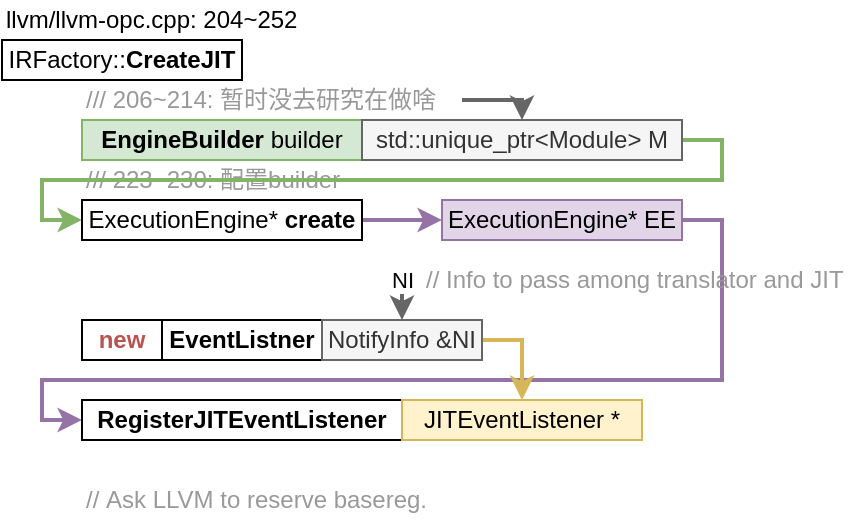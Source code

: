 <mxfile version="12.3.2" type="device" pages="1">
  <diagram id="ttY4_-UHXuUdhql1RHqY" name="Page-1">
    <mxGraphModel dx="653" dy="403" grid="1" gridSize="10" guides="0" tooltips="1" connect="1" arrows="1" fold="1" page="1" pageScale="1" pageWidth="827" pageHeight="1169" math="0" shadow="0">
      <root>
        <mxCell id="0"/>
        <mxCell id="1" parent="0"/>
        <mxCell id="ul332wx1s-ZCGZDJi3tj-1" value="IRFactory::&lt;b&gt;CreateJIT&lt;/b&gt;" style="rounded=0;whiteSpace=wrap;html=1;" parent="1" vertex="1">
          <mxGeometry x="80" y="80" width="120" height="20" as="geometry"/>
        </mxCell>
        <mxCell id="ul332wx1s-ZCGZDJi3tj-2" value="llvm/llvm-opc.cpp: 204~252" style="text;html=1;align=left;verticalAlign=middle;resizable=0;points=[];;autosize=1;" parent="1" vertex="1">
          <mxGeometry x="80" y="60" width="160" height="20" as="geometry"/>
        </mxCell>
        <mxCell id="ul332wx1s-ZCGZDJi3tj-7" style="edgeStyle=orthogonalEdgeStyle;rounded=0;orthogonalLoop=1;jettySize=auto;html=1;fillColor=#f5f5f5;strokeColor=#666666;strokeWidth=2;" parent="1" source="ul332wx1s-ZCGZDJi3tj-3" target="ul332wx1s-ZCGZDJi3tj-6" edge="1">
          <mxGeometry relative="1" as="geometry">
            <Array as="points">
              <mxPoint x="340" y="110"/>
            </Array>
          </mxGeometry>
        </mxCell>
        <mxCell id="ul332wx1s-ZCGZDJi3tj-3" value="&lt;font color=&quot;#999999&quot;&gt;/// 206~214: 暂时没去研究在做啥&lt;/font&gt;" style="text;html=1;align=left;verticalAlign=middle;resizable=0;points=[];;autosize=1;" parent="1" vertex="1">
          <mxGeometry x="120" y="100" width="190" height="20" as="geometry"/>
        </mxCell>
        <mxCell id="ul332wx1s-ZCGZDJi3tj-4" value="&lt;font color=&quot;#999999&quot;&gt;/// 223~230: 配置builder&lt;/font&gt;" style="text;html=1;align=left;verticalAlign=middle;resizable=0;points=[];;autosize=1;" parent="1" vertex="1">
          <mxGeometry x="120" y="140" width="140" height="20" as="geometry"/>
        </mxCell>
        <mxCell id="ul332wx1s-ZCGZDJi3tj-5" value="&lt;b&gt;EngineBuilder&lt;/b&gt; builder" style="rounded=0;whiteSpace=wrap;html=1;fillColor=#d5e8d4;strokeColor=#82b366;" parent="1" vertex="1">
          <mxGeometry x="120" y="120" width="140" height="20" as="geometry"/>
        </mxCell>
        <mxCell id="ul332wx1s-ZCGZDJi3tj-9" style="edgeStyle=orthogonalEdgeStyle;rounded=0;orthogonalLoop=1;jettySize=auto;html=1;strokeWidth=2;fillColor=#d5e8d4;strokeColor=#82b366;" parent="1" source="ul332wx1s-ZCGZDJi3tj-6" target="ul332wx1s-ZCGZDJi3tj-8" edge="1">
          <mxGeometry relative="1" as="geometry">
            <Array as="points">
              <mxPoint x="440" y="130"/>
              <mxPoint x="440" y="150"/>
              <mxPoint x="100" y="150"/>
              <mxPoint x="100" y="170"/>
            </Array>
          </mxGeometry>
        </mxCell>
        <mxCell id="ul332wx1s-ZCGZDJi3tj-6" value="std::unique_ptr&amp;lt;Module&amp;gt; M" style="rounded=0;whiteSpace=wrap;html=1;fillColor=#f5f5f5;strokeColor=#666666;fontColor=#333333;" parent="1" vertex="1">
          <mxGeometry x="260" y="120" width="160" height="20" as="geometry"/>
        </mxCell>
        <mxCell id="ul332wx1s-ZCGZDJi3tj-11" style="edgeStyle=orthogonalEdgeStyle;rounded=0;orthogonalLoop=1;jettySize=auto;html=1;strokeWidth=2;fillColor=#e1d5e7;strokeColor=#9673a6;" parent="1" source="ul332wx1s-ZCGZDJi3tj-8" target="ul332wx1s-ZCGZDJi3tj-10" edge="1">
          <mxGeometry relative="1" as="geometry"/>
        </mxCell>
        <mxCell id="ul332wx1s-ZCGZDJi3tj-8" value="ExecutionEngine*&amp;nbsp;&lt;b&gt;create&lt;/b&gt;" style="rounded=0;whiteSpace=wrap;html=1;" parent="1" vertex="1">
          <mxGeometry x="120" y="160" width="140" height="20" as="geometry"/>
        </mxCell>
        <mxCell id="ul332wx1s-ZCGZDJi3tj-14" style="edgeStyle=orthogonalEdgeStyle;rounded=0;orthogonalLoop=1;jettySize=auto;html=1;strokeWidth=2;fillColor=#e1d5e7;strokeColor=#9673a6;" parent="1" source="ul332wx1s-ZCGZDJi3tj-10" target="ul332wx1s-ZCGZDJi3tj-12" edge="1">
          <mxGeometry relative="1" as="geometry">
            <Array as="points">
              <mxPoint x="440" y="170"/>
              <mxPoint x="440" y="250"/>
              <mxPoint x="100" y="250"/>
              <mxPoint x="100" y="270"/>
            </Array>
          </mxGeometry>
        </mxCell>
        <mxCell id="ul332wx1s-ZCGZDJi3tj-10" value="ExecutionEngine* EE" style="rounded=0;whiteSpace=wrap;html=1;fillColor=#e1d5e7;strokeColor=#9673a6;" parent="1" vertex="1">
          <mxGeometry x="300" y="160" width="120" height="20" as="geometry"/>
        </mxCell>
        <mxCell id="ul332wx1s-ZCGZDJi3tj-12" value="&lt;b&gt;RegisterJITEventListener&lt;/b&gt;" style="rounded=0;whiteSpace=wrap;html=1;" parent="1" vertex="1">
          <mxGeometry x="120" y="260" width="160" height="20" as="geometry"/>
        </mxCell>
        <mxCell id="ul332wx1s-ZCGZDJi3tj-13" value="JITEventListener *" style="rounded=0;whiteSpace=wrap;html=1;fillColor=#fff2cc;strokeColor=#d6b656;" parent="1" vertex="1">
          <mxGeometry x="280" y="260" width="120" height="20" as="geometry"/>
        </mxCell>
        <mxCell id="BVlD8j2pyNVAEI26ncra-1" value="&lt;b&gt;EventListner&lt;/b&gt;" style="rounded=0;whiteSpace=wrap;html=1;" vertex="1" parent="1">
          <mxGeometry x="160" y="220" width="80" height="20" as="geometry"/>
        </mxCell>
        <mxCell id="BVlD8j2pyNVAEI26ncra-2" value="&lt;b&gt;&lt;font color=&quot;#b85450&quot;&gt;new&lt;/font&gt;&lt;/b&gt;" style="rounded=0;whiteSpace=wrap;html=1;" vertex="1" parent="1">
          <mxGeometry x="120" y="220" width="40" height="20" as="geometry"/>
        </mxCell>
        <mxCell id="BVlD8j2pyNVAEI26ncra-7" style="edgeStyle=orthogonalEdgeStyle;rounded=0;orthogonalLoop=1;jettySize=auto;html=1;strokeWidth=2;fillColor=#fff2cc;strokeColor=#d6b656;" edge="1" parent="1" source="BVlD8j2pyNVAEI26ncra-3" target="ul332wx1s-ZCGZDJi3tj-13">
          <mxGeometry relative="1" as="geometry">
            <Array as="points">
              <mxPoint x="340" y="230"/>
            </Array>
          </mxGeometry>
        </mxCell>
        <mxCell id="BVlD8j2pyNVAEI26ncra-3" value="NotifyInfo &amp;amp;NI" style="rounded=0;whiteSpace=wrap;html=1;fillColor=#f5f5f5;strokeColor=#666666;fontColor=#333333;" vertex="1" parent="1">
          <mxGeometry x="240" y="220" width="80" height="20" as="geometry"/>
        </mxCell>
        <mxCell id="BVlD8j2pyNVAEI26ncra-4" value="NI" style="endArrow=classic;html=1;strokeWidth=2;fillColor=#f5f5f5;strokeColor=#666666;" edge="1" parent="1" target="BVlD8j2pyNVAEI26ncra-3">
          <mxGeometry x="-1" width="50" height="50" relative="1" as="geometry">
            <mxPoint x="280" y="200" as="sourcePoint"/>
            <mxPoint x="70" y="200" as="targetPoint"/>
            <mxPoint as="offset"/>
          </mxGeometry>
        </mxCell>
        <mxCell id="BVlD8j2pyNVAEI26ncra-6" value="&lt;font color=&quot;#999999&quot;&gt;//&amp;nbsp;Info to pass among translator and JIT&lt;/font&gt;" style="text;html=1;align=left;verticalAlign=middle;resizable=0;points=[];;autosize=1;" vertex="1" parent="1">
          <mxGeometry x="290" y="190" width="220" height="20" as="geometry"/>
        </mxCell>
        <mxCell id="BVlD8j2pyNVAEI26ncra-8" value="&lt;font color=&quot;#999999&quot;&gt;//&amp;nbsp;Ask LLVM to reserve basereg.&lt;/font&gt;" style="text;html=1;align=left;verticalAlign=middle;resizable=0;points=[];;autosize=1;" vertex="1" parent="1">
          <mxGeometry x="120" y="300" width="190" height="20" as="geometry"/>
        </mxCell>
      </root>
    </mxGraphModel>
  </diagram>
</mxfile>

